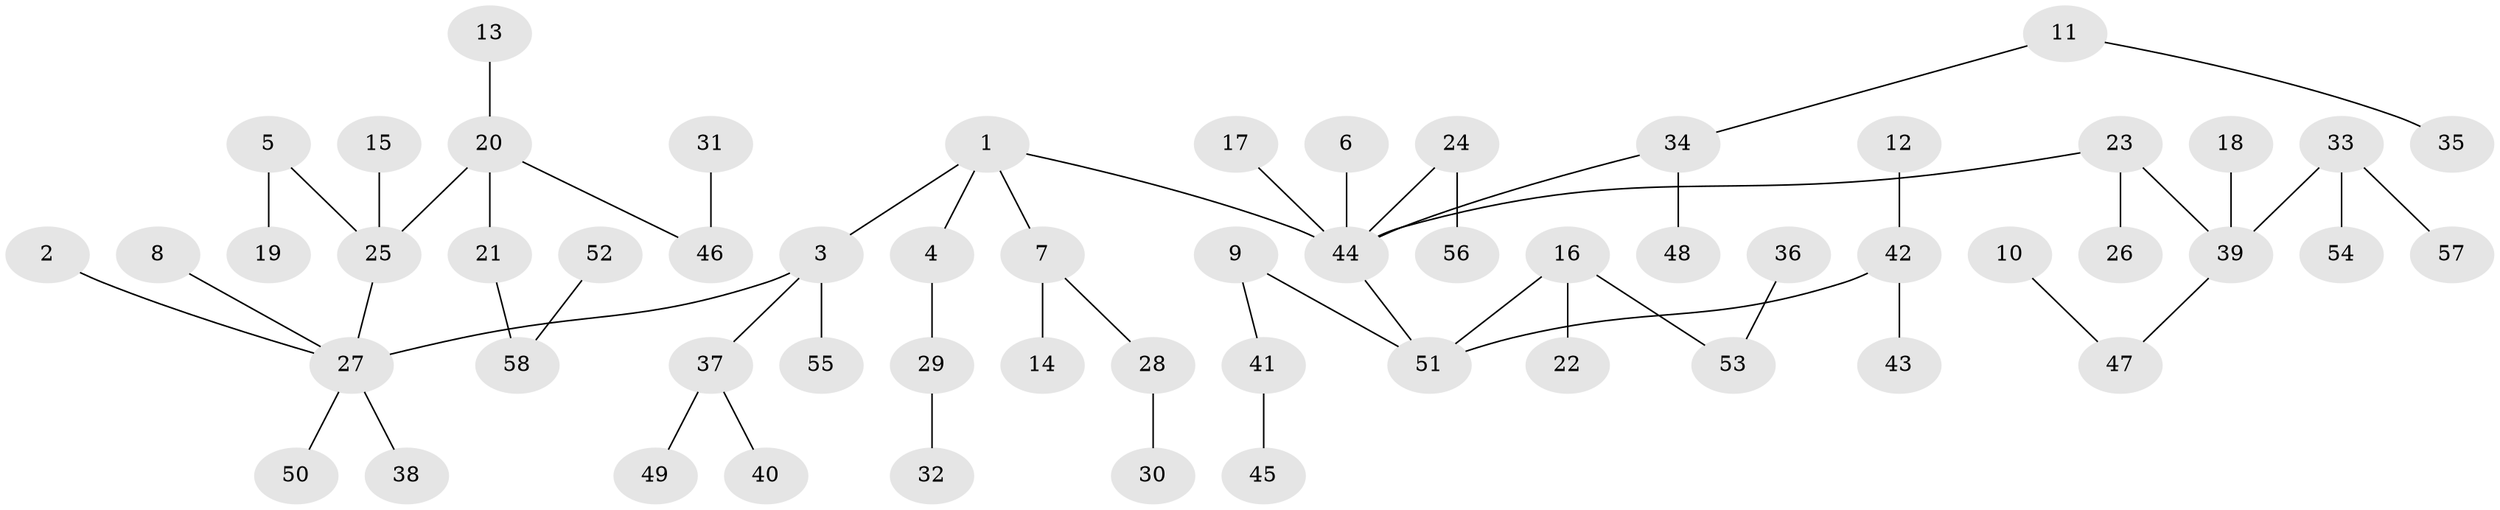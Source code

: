 // original degree distribution, {3: 0.13793103448275862, 8: 0.008620689655172414, 5: 0.04310344827586207, 7: 0.008620689655172414, 6: 0.008620689655172414, 1: 0.4827586206896552, 4: 0.034482758620689655, 2: 0.27586206896551724}
// Generated by graph-tools (version 1.1) at 2025/50/03/09/25 03:50:23]
// undirected, 58 vertices, 57 edges
graph export_dot {
graph [start="1"]
  node [color=gray90,style=filled];
  1;
  2;
  3;
  4;
  5;
  6;
  7;
  8;
  9;
  10;
  11;
  12;
  13;
  14;
  15;
  16;
  17;
  18;
  19;
  20;
  21;
  22;
  23;
  24;
  25;
  26;
  27;
  28;
  29;
  30;
  31;
  32;
  33;
  34;
  35;
  36;
  37;
  38;
  39;
  40;
  41;
  42;
  43;
  44;
  45;
  46;
  47;
  48;
  49;
  50;
  51;
  52;
  53;
  54;
  55;
  56;
  57;
  58;
  1 -- 3 [weight=1.0];
  1 -- 4 [weight=1.0];
  1 -- 7 [weight=1.0];
  1 -- 44 [weight=1.0];
  2 -- 27 [weight=1.0];
  3 -- 27 [weight=1.0];
  3 -- 37 [weight=1.0];
  3 -- 55 [weight=1.0];
  4 -- 29 [weight=1.0];
  5 -- 19 [weight=1.0];
  5 -- 25 [weight=1.0];
  6 -- 44 [weight=1.0];
  7 -- 14 [weight=1.0];
  7 -- 28 [weight=1.0];
  8 -- 27 [weight=1.0];
  9 -- 41 [weight=1.0];
  9 -- 51 [weight=1.0];
  10 -- 47 [weight=1.0];
  11 -- 34 [weight=1.0];
  11 -- 35 [weight=1.0];
  12 -- 42 [weight=1.0];
  13 -- 20 [weight=1.0];
  15 -- 25 [weight=1.0];
  16 -- 22 [weight=1.0];
  16 -- 51 [weight=1.0];
  16 -- 53 [weight=1.0];
  17 -- 44 [weight=1.0];
  18 -- 39 [weight=1.0];
  20 -- 21 [weight=1.0];
  20 -- 25 [weight=1.0];
  20 -- 46 [weight=1.0];
  21 -- 58 [weight=1.0];
  23 -- 26 [weight=1.0];
  23 -- 39 [weight=1.0];
  23 -- 44 [weight=1.0];
  24 -- 44 [weight=1.0];
  24 -- 56 [weight=1.0];
  25 -- 27 [weight=1.0];
  27 -- 38 [weight=1.0];
  27 -- 50 [weight=1.0];
  28 -- 30 [weight=1.0];
  29 -- 32 [weight=1.0];
  31 -- 46 [weight=1.0];
  33 -- 39 [weight=1.0];
  33 -- 54 [weight=1.0];
  33 -- 57 [weight=1.0];
  34 -- 44 [weight=1.0];
  34 -- 48 [weight=1.0];
  36 -- 53 [weight=1.0];
  37 -- 40 [weight=1.0];
  37 -- 49 [weight=1.0];
  39 -- 47 [weight=1.0];
  41 -- 45 [weight=1.0];
  42 -- 43 [weight=1.0];
  42 -- 51 [weight=1.0];
  44 -- 51 [weight=1.0];
  52 -- 58 [weight=1.0];
}
